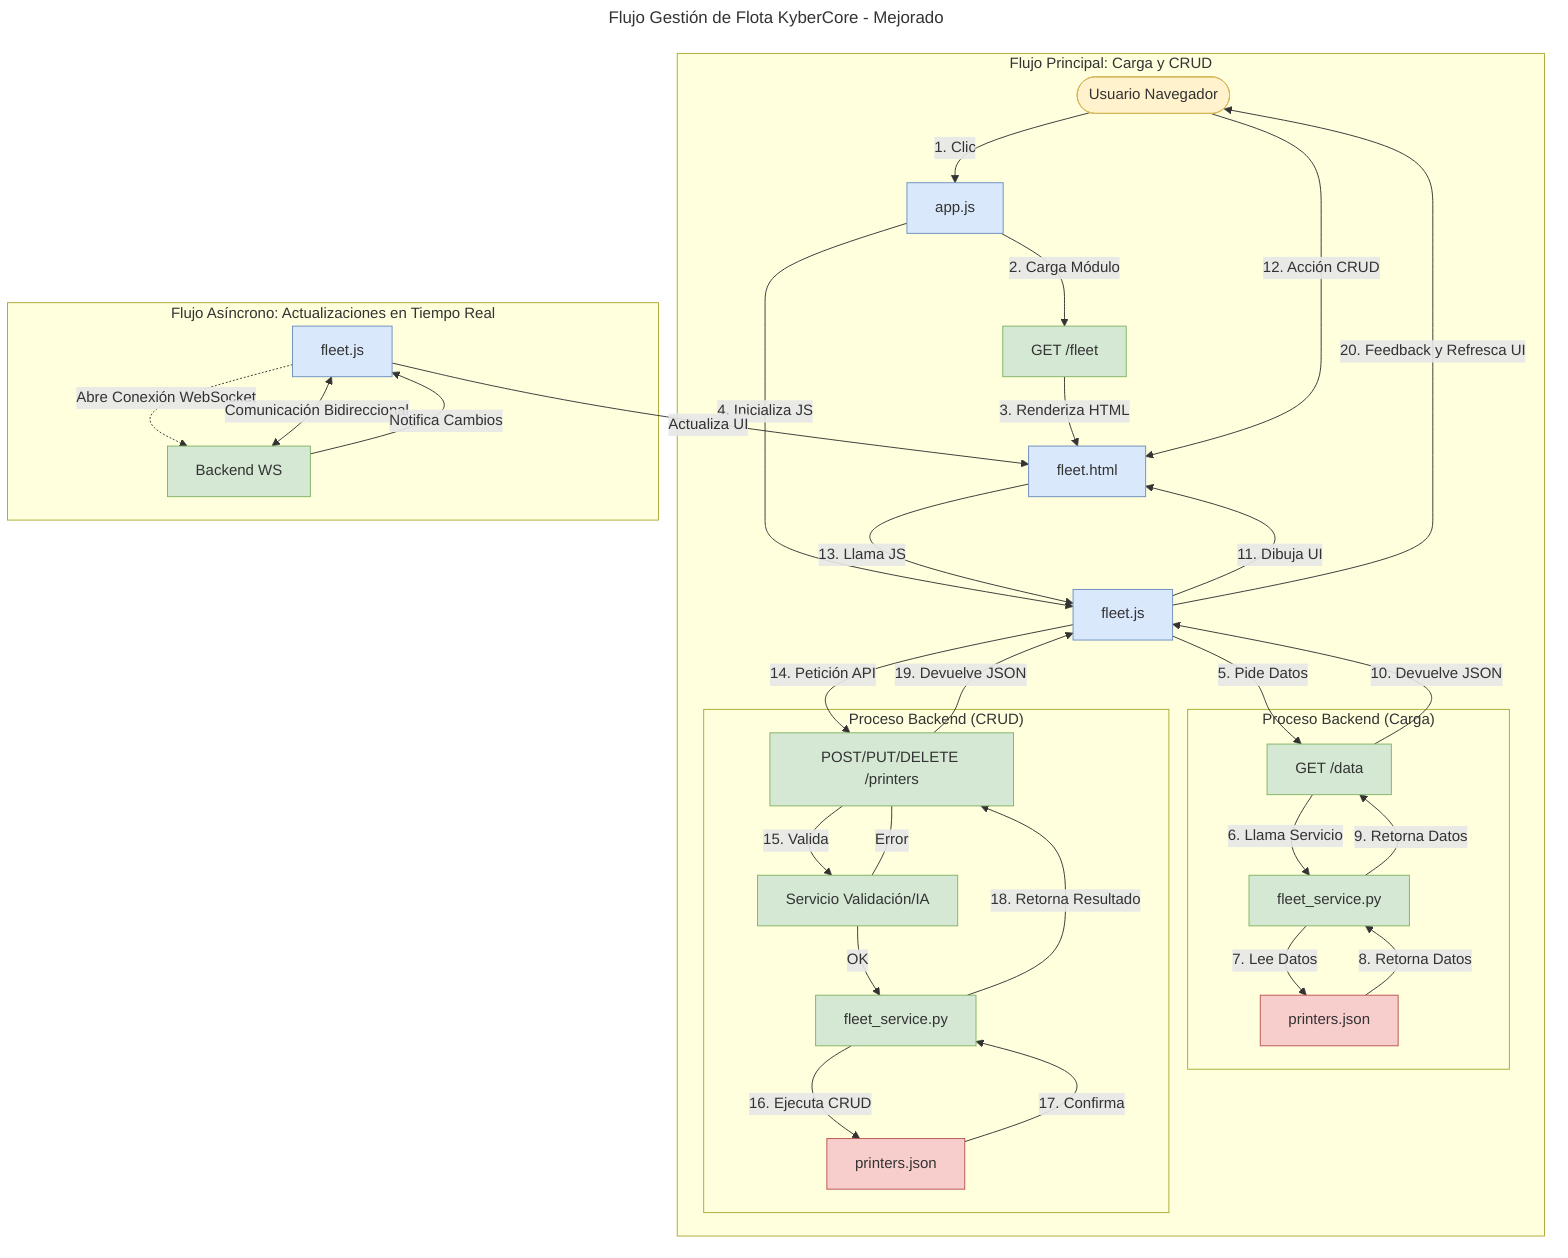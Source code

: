 ---
title: Flujo Gestión de Flota KyberCore - Mejorado
---
flowchart TD
    subgraph "Flujo Principal: Carga y CRUD"
        direction LR
        Usuario([Usuario Navegador]) -->|1. Clic| appjs[app.js]
        appjs -->|2. Carga Módulo| fleet_controller_html["GET /fleet"]
        fleet_controller_html -->|3. Renderiza HTML| fleethtml[fleet.html]
        appjs -->|4. Inicializa JS| fleetjs[fleet.js]
        fleetjs -->|5. Pide Datos| fleet_controller_data["GET /data"]
        
        subgraph "Proceso Backend (Carga)"
            direction TB
            fleet_controller_data -->|6. Llama Servicio| fleet_service[fleet_service.py]
            fleet_service -->|7. Lee Datos| printersjson[printers.json]
            printersjson -->|8. Retorna Datos| fleet_service
            fleet_service -->|9. Retorna Datos| fleet_controller_data
        end

        fleet_controller_data -->|10. Devuelve JSON| fleetjs
        fleetjs -->|11. Dibuja UI| fleethtml

        Usuario -->|12. Acción CRUD| fleethtml
        fleethtml -->|13. Llama JS| fleetjs
        fleetjs -->|14. Petición API| fleet_controller_crud["POST/PUT/DELETE /printers"]
        
        subgraph "Proceso Backend (CRUD)"
            direction TB
            fleet_controller_crud -->|15. Valida| ia_validator[Servicio Validación/IA]
            ia_validator -- OK --> fleet_service_crud[fleet_service.py]
            ia_validator -- Error --- fleet_controller_crud
            fleet_service_crud -->|16. Ejecuta CRUD| printersjson_crud[printers.json]
            printersjson_crud -->|17. Confirma| fleet_service_crud
            fleet_service_crud -->|18. Retorna Resultado| fleet_controller_crud
        end
        
        fleet_controller_crud -->|19. Devuelve JSON| fleetjs
        fleetjs -->|20. Feedback y Refresca UI| Usuario
    end

    subgraph "Flujo Asíncrono: Actualizaciones en Tiempo Real"
        direction TB
        fleetjs_ws[fleet.js] -.->|Abre Conexión WebSocket| backend_ws[Backend WS]
        backend_ws <-->|Comunicación Bidireccional| fleetjs_ws
        backend_ws -->|Notifica Cambios| fleetjs_ws
        fleetjs_ws -->|Actualiza UI| fleethtml
    end

    classDef frontend fill:#dae8fc,stroke:#6c8ebf;
    classDef backend fill:#d5e8d4,stroke:#82b366;
    classDef db fill:#f8cecc,stroke:#b85450;
    classDef user fill:#fff2cc,stroke:#d6b656;

    class appjs,fleetjs,fleethtml,fleetjs_ws frontend;
    class fleet_controller_html,fleet_controller_data,fleet_controller_crud,fleet_service,fleet_service_crud,ia_validator,backend_ws backend;
    class printersjson,printersjson_crud db;
    class Usuario user;